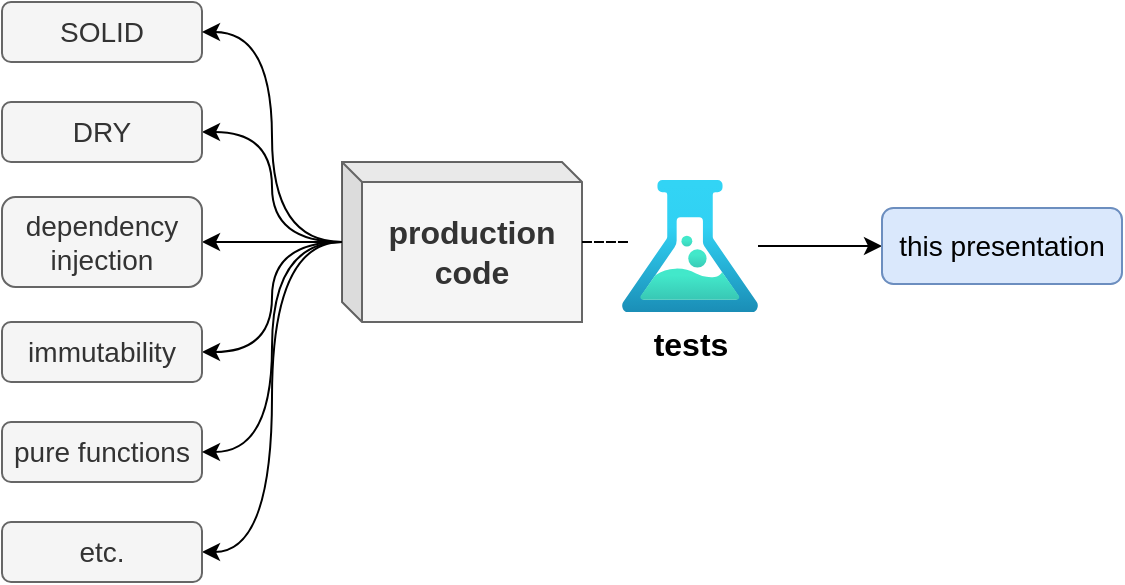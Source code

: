 <mxfile version="27.0.2">
  <diagram name="overview" id="mKIFa4aMbozohOIOdsFU">
    <mxGraphModel dx="1345" dy="889" grid="1" gridSize="10" guides="1" tooltips="1" connect="1" arrows="1" fold="1" page="1" pageScale="1" pageWidth="850" pageHeight="1100" math="0" shadow="0">
      <root>
        <mxCell id="0" />
        <mxCell id="1" parent="0" />
        <mxCell id="A-mlydF9I6vuhAHR5PrJ-11" value="" style="edgeStyle=orthogonalEdgeStyle;rounded=0;orthogonalLoop=1;jettySize=auto;html=1;curved=1;entryX=1;entryY=0.5;entryDx=0;entryDy=0;" edge="1" parent="1" source="TnsR_pQopWVOQGvBc180-1" target="A-mlydF9I6vuhAHR5PrJ-18">
          <mxGeometry relative="1" as="geometry">
            <mxPoint x="290" y="300" as="sourcePoint" />
            <mxPoint x="175" y="240" as="targetPoint" />
          </mxGeometry>
        </mxCell>
        <mxCell id="A-mlydF9I6vuhAHR5PrJ-15" style="edgeStyle=orthogonalEdgeStyle;rounded=0;orthogonalLoop=1;jettySize=auto;html=1;curved=1;entryX=1;entryY=0.5;entryDx=0;entryDy=0;" edge="1" parent="1" source="TnsR_pQopWVOQGvBc180-1" target="A-mlydF9I6vuhAHR5PrJ-14">
          <mxGeometry relative="1" as="geometry" />
        </mxCell>
        <mxCell id="A-mlydF9I6vuhAHR5PrJ-17" style="edgeStyle=orthogonalEdgeStyle;rounded=0;orthogonalLoop=1;jettySize=auto;html=1;curved=1;entryX=1;entryY=0.5;entryDx=0;entryDy=0;" edge="1" parent="1" source="TnsR_pQopWVOQGvBc180-1" target="A-mlydF9I6vuhAHR5PrJ-16">
          <mxGeometry relative="1" as="geometry" />
        </mxCell>
        <mxCell id="A-mlydF9I6vuhAHR5PrJ-25" style="edgeStyle=orthogonalEdgeStyle;rounded=0;orthogonalLoop=1;jettySize=auto;html=1;entryX=1;entryY=0.5;entryDx=0;entryDy=0;curved=1;" edge="1" parent="1" source="TnsR_pQopWVOQGvBc180-1" target="A-mlydF9I6vuhAHR5PrJ-24">
          <mxGeometry relative="1" as="geometry" />
        </mxCell>
        <mxCell id="TnsR_pQopWVOQGvBc180-1" value="&lt;b&gt;&lt;font style=&quot;font-size: 16px;&quot;&gt;production&lt;br&gt;code&lt;/font&gt;&lt;/b&gt;" style="shape=cube;whiteSpace=wrap;html=1;boundedLbl=1;backgroundOutline=1;darkOpacity=0.05;darkOpacity2=0.1;size=10;fillColor=#f5f5f5;strokeColor=#666666;fontColor=#333333;" parent="1" vertex="1">
          <mxGeometry x="220" y="400" width="120" height="80" as="geometry" />
        </mxCell>
        <mxCell id="A-mlydF9I6vuhAHR5PrJ-13" style="edgeStyle=orthogonalEdgeStyle;rounded=0;orthogonalLoop=1;jettySize=auto;html=1;entryX=0;entryY=0.5;entryDx=0;entryDy=0;" edge="1" parent="1" source="TnsR_pQopWVOQGvBc180-2" target="A-mlydF9I6vuhAHR5PrJ-12">
          <mxGeometry relative="1" as="geometry" />
        </mxCell>
        <mxCell id="TnsR_pQopWVOQGvBc180-2" value="&lt;font style=&quot;font-size: 16px;&quot;&gt;&lt;b&gt;tests&lt;/b&gt;&lt;/font&gt;" style="image;aspect=fixed;html=1;points=[];align=center;fontSize=12;image=img/lib/azure2/general/Load_Test.svg;" parent="1" vertex="1">
          <mxGeometry x="360" y="409" width="68" height="66" as="geometry" />
        </mxCell>
        <mxCell id="A-mlydF9I6vuhAHR5PrJ-4" style="edgeStyle=orthogonalEdgeStyle;rounded=0;orthogonalLoop=1;jettySize=auto;html=1;exitX=0.044;exitY=0.47;exitDx=0;exitDy=0;exitPerimeter=0;endArrow=none;startFill=0;dashed=1;" edge="1" parent="1" source="TnsR_pQopWVOQGvBc180-2" target="TnsR_pQopWVOQGvBc180-1">
          <mxGeometry relative="1" as="geometry" />
        </mxCell>
        <mxCell id="A-mlydF9I6vuhAHR5PrJ-10" value="&lt;font style=&quot;font-size: 14px;&quot;&gt;SOLID&lt;/font&gt;" style="rounded=1;whiteSpace=wrap;html=1;fillColor=#f5f5f5;strokeColor=#666666;fontColor=#333333;" vertex="1" parent="1">
          <mxGeometry x="50" y="320" width="100" height="30" as="geometry" />
        </mxCell>
        <mxCell id="A-mlydF9I6vuhAHR5PrJ-12" value="&lt;font style=&quot;font-size: 14px;&quot;&gt;this presentation&lt;/font&gt;" style="rounded=1;whiteSpace=wrap;html=1;fillColor=#dae8fc;strokeColor=#6c8ebf;" vertex="1" parent="1">
          <mxGeometry x="490" y="423" width="120" height="38" as="geometry" />
        </mxCell>
        <mxCell id="A-mlydF9I6vuhAHR5PrJ-14" value="&lt;font style=&quot;font-size: 14px;&quot;&gt;dependency&lt;br&gt;injection&lt;/font&gt;" style="rounded=1;whiteSpace=wrap;html=1;fillColor=#f5f5f5;strokeColor=#666666;fontColor=#333333;" vertex="1" parent="1">
          <mxGeometry x="50" y="417.5" width="100" height="45" as="geometry" />
        </mxCell>
        <mxCell id="A-mlydF9I6vuhAHR5PrJ-16" value="&lt;font style=&quot;font-size: 14px;&quot;&gt;immutability&lt;/font&gt;" style="rounded=1;whiteSpace=wrap;html=1;fillColor=#f5f5f5;strokeColor=#666666;fontColor=#333333;" vertex="1" parent="1">
          <mxGeometry x="50" y="480" width="100" height="30" as="geometry" />
        </mxCell>
        <mxCell id="A-mlydF9I6vuhAHR5PrJ-18" value="&lt;font style=&quot;font-size: 14px;&quot;&gt;DRY&lt;/font&gt;" style="rounded=1;whiteSpace=wrap;html=1;fillColor=#f5f5f5;strokeColor=#666666;fontColor=#333333;" vertex="1" parent="1">
          <mxGeometry x="50" y="370" width="100" height="30" as="geometry" />
        </mxCell>
        <mxCell id="A-mlydF9I6vuhAHR5PrJ-20" style="edgeStyle=orthogonalEdgeStyle;rounded=0;orthogonalLoop=1;jettySize=auto;html=1;curved=1;entryX=1;entryY=0.5;entryDx=0;entryDy=0;" edge="1" parent="1" source="TnsR_pQopWVOQGvBc180-1" target="A-mlydF9I6vuhAHR5PrJ-10">
          <mxGeometry relative="1" as="geometry">
            <mxPoint x="230" y="450" as="sourcePoint" />
            <mxPoint x="160" y="450" as="targetPoint" />
          </mxGeometry>
        </mxCell>
        <mxCell id="A-mlydF9I6vuhAHR5PrJ-22" value="&lt;span style=&quot;font-size: 14px;&quot;&gt;pure functions&lt;/span&gt;" style="rounded=1;whiteSpace=wrap;html=1;fillColor=#f5f5f5;strokeColor=#666666;fontColor=#333333;" vertex="1" parent="1">
          <mxGeometry x="50" y="530" width="100" height="30" as="geometry" />
        </mxCell>
        <mxCell id="A-mlydF9I6vuhAHR5PrJ-23" style="edgeStyle=orthogonalEdgeStyle;rounded=0;orthogonalLoop=1;jettySize=auto;html=1;curved=1;entryX=1;entryY=0.5;entryDx=0;entryDy=0;" edge="1" parent="1" source="TnsR_pQopWVOQGvBc180-1" target="A-mlydF9I6vuhAHR5PrJ-22">
          <mxGeometry relative="1" as="geometry">
            <mxPoint x="230" y="450" as="sourcePoint" />
            <mxPoint x="160" y="505" as="targetPoint" />
          </mxGeometry>
        </mxCell>
        <mxCell id="A-mlydF9I6vuhAHR5PrJ-24" value="&lt;span style=&quot;font-size: 14px;&quot;&gt;etc.&lt;/span&gt;" style="rounded=1;whiteSpace=wrap;html=1;fillColor=#f5f5f5;strokeColor=#666666;fontColor=#333333;" vertex="1" parent="1">
          <mxGeometry x="50" y="580" width="100" height="30" as="geometry" />
        </mxCell>
      </root>
    </mxGraphModel>
  </diagram>
</mxfile>
